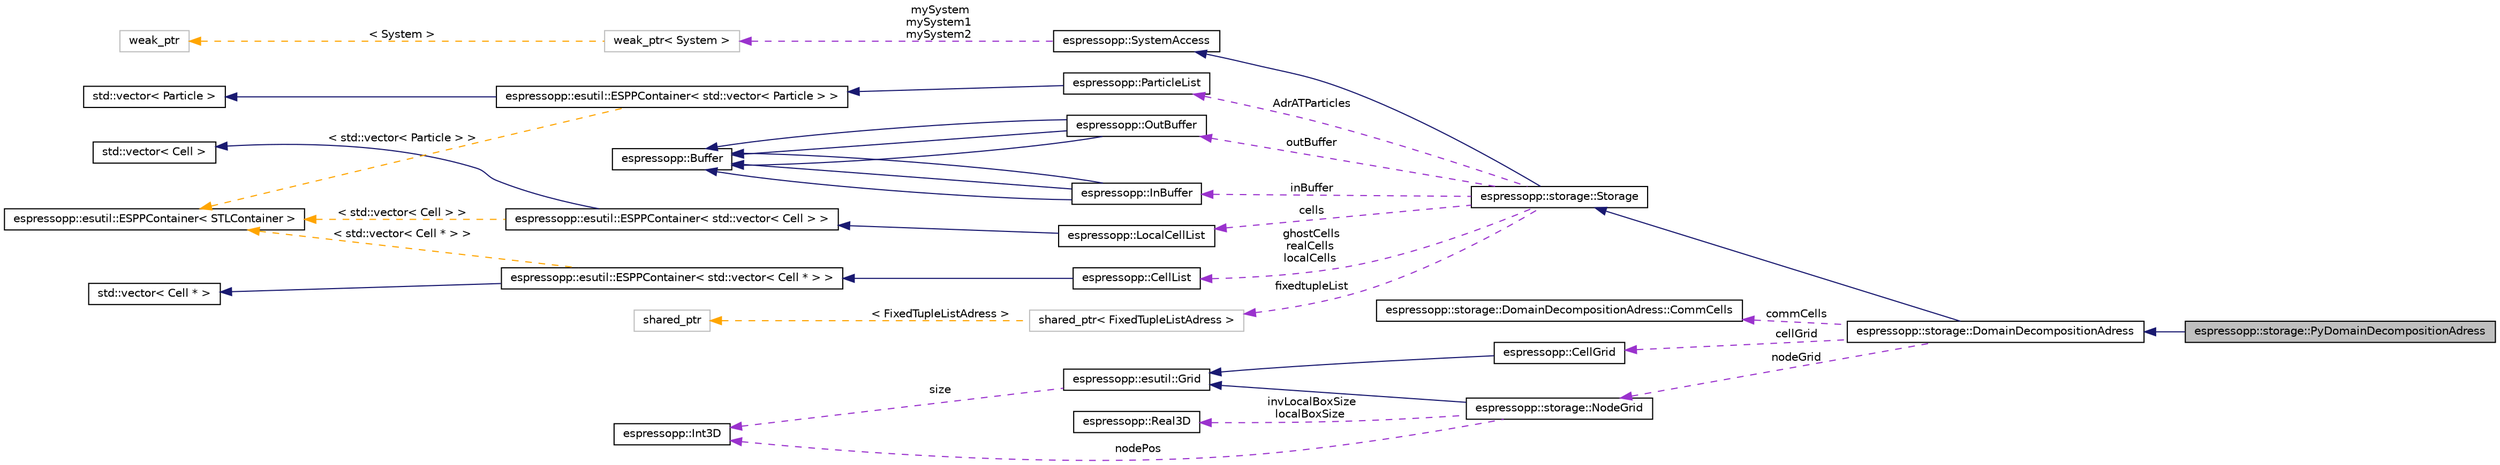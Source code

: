 digraph G
{
  edge [fontname="Helvetica",fontsize="10",labelfontname="Helvetica",labelfontsize="10"];
  node [fontname="Helvetica",fontsize="10",shape=record];
  rankdir="LR";
  Node1 [label="espressopp::storage::PyDomainDecompositionAdress",height=0.2,width=0.4,color="black", fillcolor="grey75", style="filled" fontcolor="black"];
  Node2 -> Node1 [dir="back",color="midnightblue",fontsize="10",style="solid",fontname="Helvetica"];
  Node2 [label="espressopp::storage::DomainDecompositionAdress",height=0.2,width=0.4,color="black", fillcolor="white", style="filled",URL="$classespressopp_1_1storage_1_1DomainDecompositionAdress.html"];
  Node3 -> Node2 [dir="back",color="midnightblue",fontsize="10",style="solid",fontname="Helvetica"];
  Node3 [label="espressopp::storage::Storage",height=0.2,width=0.4,color="black", fillcolor="white", style="filled",URL="$classespressopp_1_1storage_1_1Storage.html",tooltip="represents the particle storage of one system."];
  Node4 -> Node3 [dir="back",color="midnightblue",fontsize="10",style="solid",fontname="Helvetica"];
  Node4 [label="espressopp::SystemAccess",height=0.2,width=0.4,color="black", fillcolor="white", style="filled",URL="$classespressopp_1_1SystemAccess.html",tooltip="Common base class for all classes that need access to the system."];
  Node5 -> Node4 [dir="back",color="darkorchid3",fontsize="10",style="dashed",label=" mySystem\nmySystem1\nmySystem2" ,fontname="Helvetica"];
  Node5 [label="weak_ptr\< System \>",height=0.2,width=0.4,color="grey75", fillcolor="white", style="filled"];
  Node6 -> Node5 [dir="back",color="orange",fontsize="10",style="dashed",label=" \< System \>" ,fontname="Helvetica"];
  Node6 [label="weak_ptr",height=0.2,width=0.4,color="grey75", fillcolor="white", style="filled"];
  Node7 -> Node3 [dir="back",color="darkorchid3",fontsize="10",style="dashed",label=" inBuffer" ,fontname="Helvetica"];
  Node7 [label="espressopp::InBuffer",height=0.2,width=0.4,color="black", fillcolor="white", style="filled",URL="$classespressopp_1_1InBuffer.html"];
  Node8 -> Node7 [dir="back",color="midnightblue",fontsize="10",style="solid",fontname="Helvetica"];
  Node8 [label="espressopp::Buffer",height=0.2,width=0.4,color="black", fillcolor="white", style="filled",URL="$classespressopp_1_1Buffer.html",tooltip="Communication buffer."];
  Node8 -> Node7 [dir="back",color="midnightblue",fontsize="10",style="solid",fontname="Helvetica"];
  Node8 -> Node7 [dir="back",color="midnightblue",fontsize="10",style="solid",fontname="Helvetica"];
  Node9 -> Node3 [dir="back",color="darkorchid3",fontsize="10",style="dashed",label=" cells" ,fontname="Helvetica"];
  Node9 [label="espressopp::LocalCellList",height=0.2,width=0.4,color="black", fillcolor="white", style="filled",URL="$structespressopp_1_1LocalCellList.html"];
  Node10 -> Node9 [dir="back",color="midnightblue",fontsize="10",style="solid",fontname="Helvetica"];
  Node10 [label="espressopp::esutil::ESPPContainer\< std::vector\< Cell \> \>",height=0.2,width=0.4,color="black", fillcolor="white", style="filled",URL="$classespressopp_1_1esutil_1_1ESPPContainer.html"];
  Node11 -> Node10 [dir="back",color="midnightblue",fontsize="10",style="solid",fontname="Helvetica"];
  Node11 [label="std::vector\< Cell \>",height=0.2,width=0.4,color="black", fillcolor="white", style="filled",URL="$classstd_1_1vector.html"];
  Node12 -> Node10 [dir="back",color="orange",fontsize="10",style="dashed",label=" \< std::vector\< Cell \> \>" ,fontname="Helvetica"];
  Node12 [label="espressopp::esutil::ESPPContainer\< STLContainer \>",height=0.2,width=0.4,color="black", fillcolor="white", style="filled",URL="$classespressopp_1_1esutil_1_1ESPPContainer.html"];
  Node13 -> Node3 [dir="back",color="darkorchid3",fontsize="10",style="dashed",label=" outBuffer" ,fontname="Helvetica"];
  Node13 [label="espressopp::OutBuffer",height=0.2,width=0.4,color="black", fillcolor="white", style="filled",URL="$classespressopp_1_1OutBuffer.html"];
  Node8 -> Node13 [dir="back",color="midnightblue",fontsize="10",style="solid",fontname="Helvetica"];
  Node8 -> Node13 [dir="back",color="midnightblue",fontsize="10",style="solid",fontname="Helvetica"];
  Node8 -> Node13 [dir="back",color="midnightblue",fontsize="10",style="solid",fontname="Helvetica"];
  Node14 -> Node3 [dir="back",color="darkorchid3",fontsize="10",style="dashed",label=" AdrATParticles" ,fontname="Helvetica"];
  Node14 [label="espressopp::ParticleList",height=0.2,width=0.4,color="black", fillcolor="white", style="filled",URL="$structespressopp_1_1ParticleList.html"];
  Node15 -> Node14 [dir="back",color="midnightblue",fontsize="10",style="solid",fontname="Helvetica"];
  Node15 [label="espressopp::esutil::ESPPContainer\< std::vector\< Particle \> \>",height=0.2,width=0.4,color="black", fillcolor="white", style="filled",URL="$classespressopp_1_1esutil_1_1ESPPContainer.html"];
  Node16 -> Node15 [dir="back",color="midnightblue",fontsize="10",style="solid",fontname="Helvetica"];
  Node16 [label="std::vector\< Particle \>",height=0.2,width=0.4,color="black", fillcolor="white", style="filled",URL="$classstd_1_1vector.html"];
  Node12 -> Node15 [dir="back",color="orange",fontsize="10",style="dashed",label=" \< std::vector\< Particle \> \>" ,fontname="Helvetica"];
  Node17 -> Node3 [dir="back",color="darkorchid3",fontsize="10",style="dashed",label=" fixedtupleList" ,fontname="Helvetica"];
  Node17 [label="shared_ptr\< FixedTupleListAdress \>",height=0.2,width=0.4,color="grey75", fillcolor="white", style="filled"];
  Node18 -> Node17 [dir="back",color="orange",fontsize="10",style="dashed",label=" \< FixedTupleListAdress \>" ,fontname="Helvetica"];
  Node18 [label="shared_ptr",height=0.2,width=0.4,color="grey75", fillcolor="white", style="filled"];
  Node19 -> Node3 [dir="back",color="darkorchid3",fontsize="10",style="dashed",label=" ghostCells\nrealCells\nlocalCells" ,fontname="Helvetica"];
  Node19 [label="espressopp::CellList",height=0.2,width=0.4,color="black", fillcolor="white", style="filled",URL="$structespressopp_1_1CellList.html"];
  Node20 -> Node19 [dir="back",color="midnightblue",fontsize="10",style="solid",fontname="Helvetica"];
  Node20 [label="espressopp::esutil::ESPPContainer\< std::vector\< Cell * \> \>",height=0.2,width=0.4,color="black", fillcolor="white", style="filled",URL="$classespressopp_1_1esutil_1_1ESPPContainer.html"];
  Node21 -> Node20 [dir="back",color="midnightblue",fontsize="10",style="solid",fontname="Helvetica"];
  Node21 [label="std::vector\< Cell * \>",height=0.2,width=0.4,color="black", fillcolor="white", style="filled",URL="$classstd_1_1vector.html"];
  Node12 -> Node20 [dir="back",color="orange",fontsize="10",style="dashed",label=" \< std::vector\< Cell * \> \>" ,fontname="Helvetica"];
  Node22 -> Node2 [dir="back",color="darkorchid3",fontsize="10",style="dashed",label=" commCells" ,fontname="Helvetica"];
  Node22 [label="espressopp::storage::DomainDecompositionAdress::CommCells",height=0.2,width=0.4,color="black", fillcolor="white", style="filled",URL="$structespressopp_1_1storage_1_1DomainDecompositionAdress_1_1CommCells.html",tooltip="which cells to send and receive during one communication step."];
  Node23 -> Node2 [dir="back",color="darkorchid3",fontsize="10",style="dashed",label=" nodeGrid" ,fontname="Helvetica"];
  Node23 [label="espressopp::storage::NodeGrid",height=0.2,width=0.4,color="black", fillcolor="white", style="filled",URL="$classespressopp_1_1storage_1_1NodeGrid.html",tooltip="Node grid point."];
  Node24 -> Node23 [dir="back",color="midnightblue",fontsize="10",style="solid",fontname="Helvetica"];
  Node24 [label="espressopp::esutil::Grid",height=0.2,width=0.4,color="black", fillcolor="white", style="filled",URL="$classespressopp_1_1esutil_1_1Grid.html",tooltip="regular grid decomposition of a box, outside view."];
  Node25 -> Node24 [dir="back",color="darkorchid3",fontsize="10",style="dashed",label=" size" ,fontname="Helvetica"];
  Node25 [label="espressopp::Int3D",height=0.2,width=0.4,color="black", fillcolor="white", style="filled",URL="$classespressopp_1_1Int3D.html"];
  Node26 -> Node23 [dir="back",color="darkorchid3",fontsize="10",style="dashed",label=" invLocalBoxSize\nlocalBoxSize" ,fontname="Helvetica"];
  Node26 [label="espressopp::Real3D",height=0.2,width=0.4,color="black", fillcolor="white", style="filled",URL="$classespressopp_1_1Real3D.html"];
  Node25 -> Node23 [dir="back",color="darkorchid3",fontsize="10",style="dashed",label=" nodePos" ,fontname="Helvetica"];
  Node27 -> Node2 [dir="back",color="darkorchid3",fontsize="10",style="dashed",label=" cellGrid" ,fontname="Helvetica"];
  Node27 [label="espressopp::CellGrid",height=0.2,width=0.4,color="black", fillcolor="white", style="filled",URL="$classespressopp_1_1CellGrid.html",tooltip="Grid with a ghost frame."];
  Node24 -> Node27 [dir="back",color="midnightblue",fontsize="10",style="solid",fontname="Helvetica"];
}
